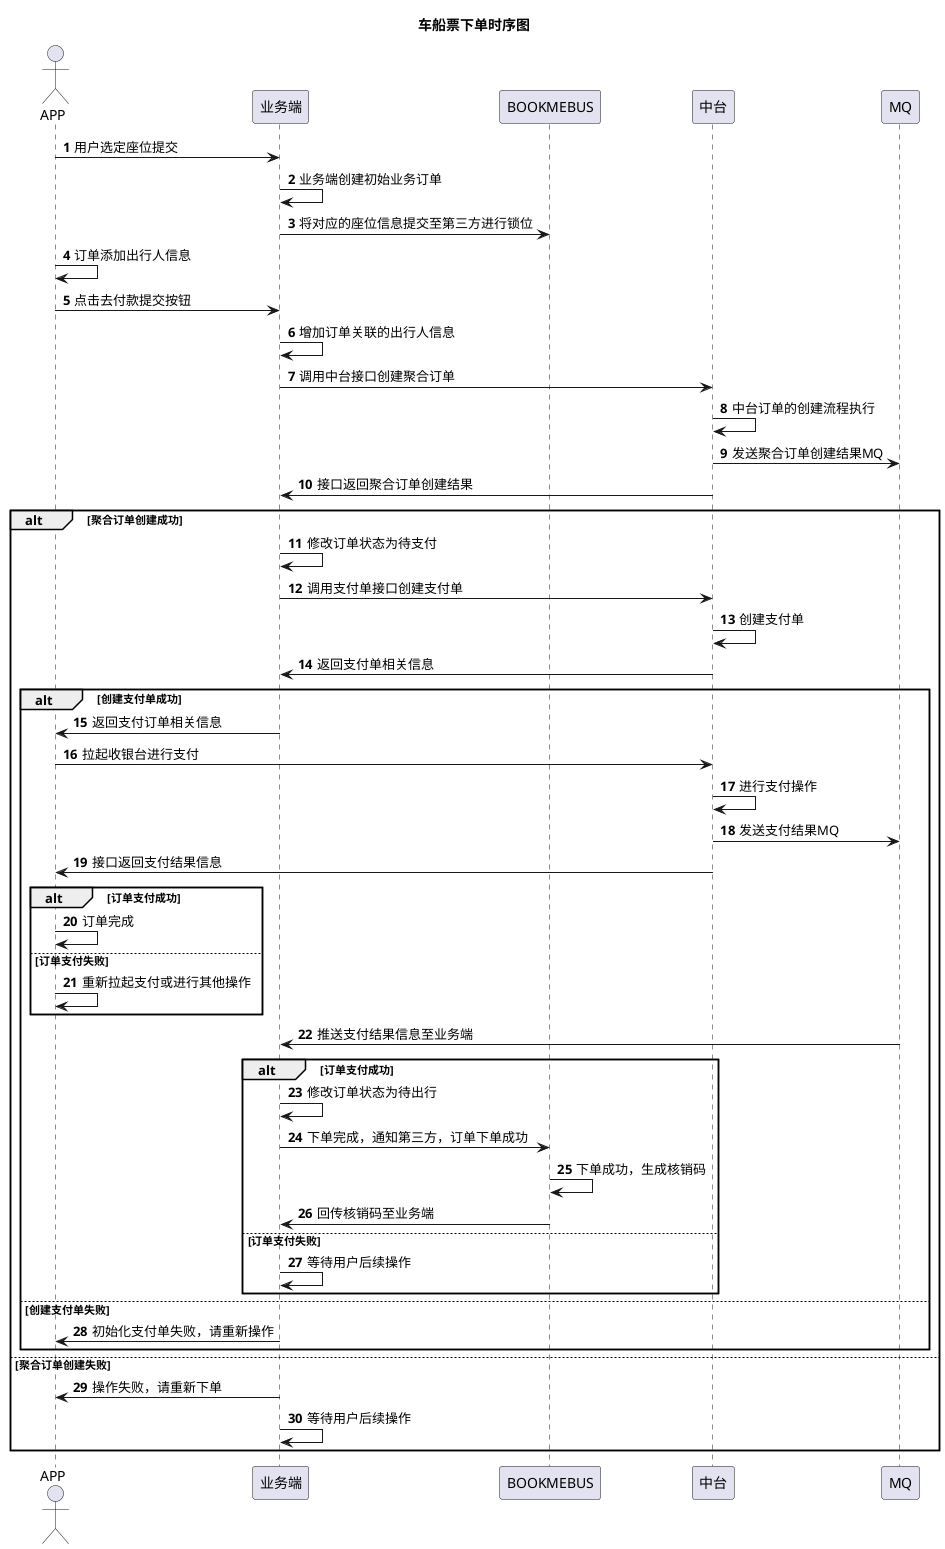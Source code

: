﻿@startuml
'https://plantuml.com/sequence-diagram

autonumber
title 车船票下单时序图
actor APP
APP -> 业务端: 用户选定座位提交
业务端 -> 业务端: 业务端创建初始业务订单
业务端 -> BOOKMEBUS: 将对应的座位信息提交至第三方进行锁位
APP -> APP: 订单添加出行人信息
APP -> 业务端: 点击去付款提交按钮
业务端 -> 业务端: 增加订单关联的出行人信息
业务端 -> 中台: 调用中台接口创建聚合订单
中台 -> 中台: 中台订单的创建流程执行
中台 -> MQ: 发送聚合订单创建结果MQ
中台 -> 业务端: 接口返回聚合订单创建结果

alt 聚合订单创建成功
 业务端 -> 业务端: 修改订单状态为待支付
 业务端 -> 中台: 调用支付单接口创建支付单
 中台 -> 中台: 创建支付单
 中台 -> 业务端: 返回支付单相关信息
 alt 创建支付单成功
 业务端 -> APP: 返回支付订单相关信息
 APP -> 中台: 拉起收银台进行支付
 中台 -> 中台: 进行支付操作
 中台 -> MQ: 发送支付结果MQ
 中台 -> APP: 接口返回支付结果信息
    alt 订单支付成功
         APP -> APP: 订单完成
    else 订单支付失败
         APP -> APP: 重新拉起支付或进行其他操作
    end
 MQ -> 业务端: 推送支付结果信息至业务端
    alt 订单支付成功
         业务端 -> 业务端: 修改订单状态为待出行
         业务端 -> BOOKMEBUS: 下单完成，通知第三方，订单下单成功
         BOOKMEBUS -> BOOKMEBUS: 下单成功，生成核销码
         BOOKMEBUS -> 业务端: 回传核销码至业务端
    else 订单支付失败
         业务端 -> 业务端: 等待用户后续操作
    end
 else 创建支付单失败
 业务端 -> APP: 初始化支付单失败，请重新操作
 end
else 聚合订单创建失败
 业务端 -> APP: 操作失败，请重新下单
 业务端 -> 业务端: 等待用户后续操作
end

@enduml